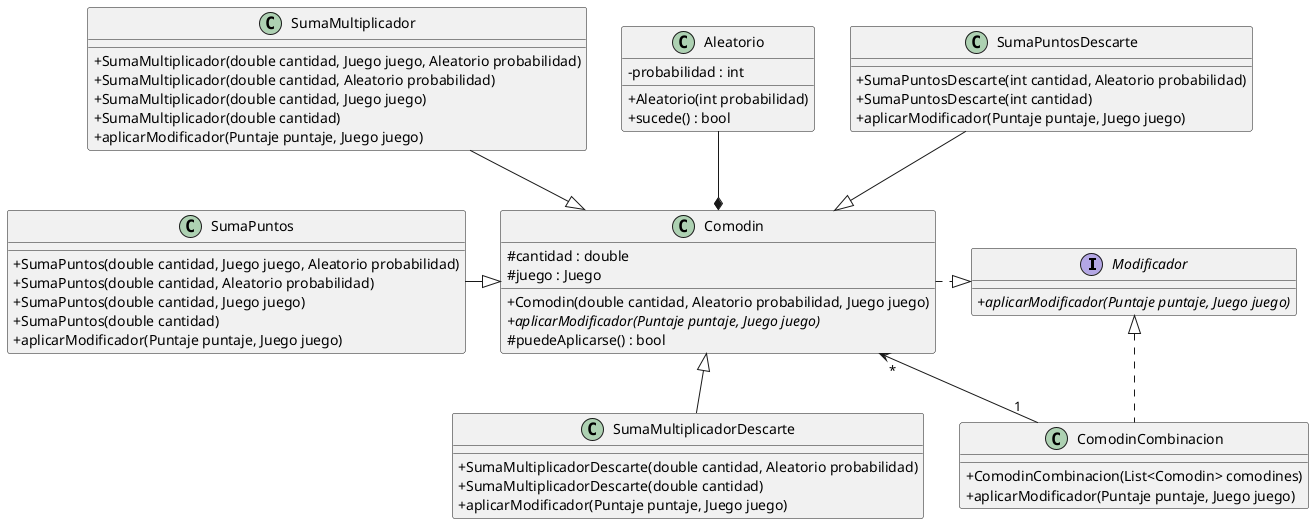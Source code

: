 @startuml Comodin
skinparam classAttributeIconSize 0

interface Modificador{
+{abstract} aplicarModificador(Puntaje puntaje, Juego juego)
}

class Aleatorio{
- probabilidad : int
+{method} Aleatorio(int probabilidad)
+{method} sucede() : bool
}

class Comodin{
#cantidad : double
#juego : Juego
+{method} Comodin(double cantidad, Aleatorio probabilidad, Juego juego)
+{abstract} {method} aplicarModificador(Puntaje puntaje, Juego juego)
#{method} puedeAplicarse() : bool
}

class ComodinCombinacion{
+{method}ComodinCombinacion(List<Comodin> comodines)
+{method} aplicarModificador(Puntaje puntaje, Juego juego)
}

class SumaMultiplicador{
+SumaMultiplicador(double cantidad, Juego juego, Aleatorio probabilidad)
+SumaMultiplicador(double cantidad, Aleatorio probabilidad)
+SumaMultiplicador(double cantidad, Juego juego)
+SumaMultiplicador(double cantidad)
+aplicarModificador(Puntaje puntaje, Juego juego)
}


class SumaMultiplicadorDescarte{
+SumaMultiplicadorDescarte(double cantidad, Aleatorio probabilidad)
+SumaMultiplicadorDescarte(double cantidad)
+aplicarModificador(Puntaje puntaje, Juego juego)
}


class SumaPuntos{
+SumaPuntos(double cantidad, Juego juego, Aleatorio probabilidad)
+SumaPuntos(double cantidad, Aleatorio probabilidad)
+SumaPuntos(double cantidad, Juego juego)
+SumaPuntos(double cantidad)
+aplicarModificador(Puntaje puntaje, Juego juego)
}

class SumaPuntosDescarte{
+SumaPuntosDescarte(int cantidad, Aleatorio probabilidad)
+SumaPuntosDescarte(int cantidad)
+aplicarModificador(Puntaje puntaje, Juego juego)
}
SumaPuntos -right-|> Comodin
Comodin *-up- Aleatorio

Comodin .right.|> Modificador
ComodinCombinacion "1" -left-> "*" Comodin
ComodinCombinacion .up.|> Modificador
Comodin <|-up- SumaMultiplicador
SumaMultiplicadorDescarte -up-|> Comodin
SumaPuntosDescarte -down-|> Comodin
@enduml